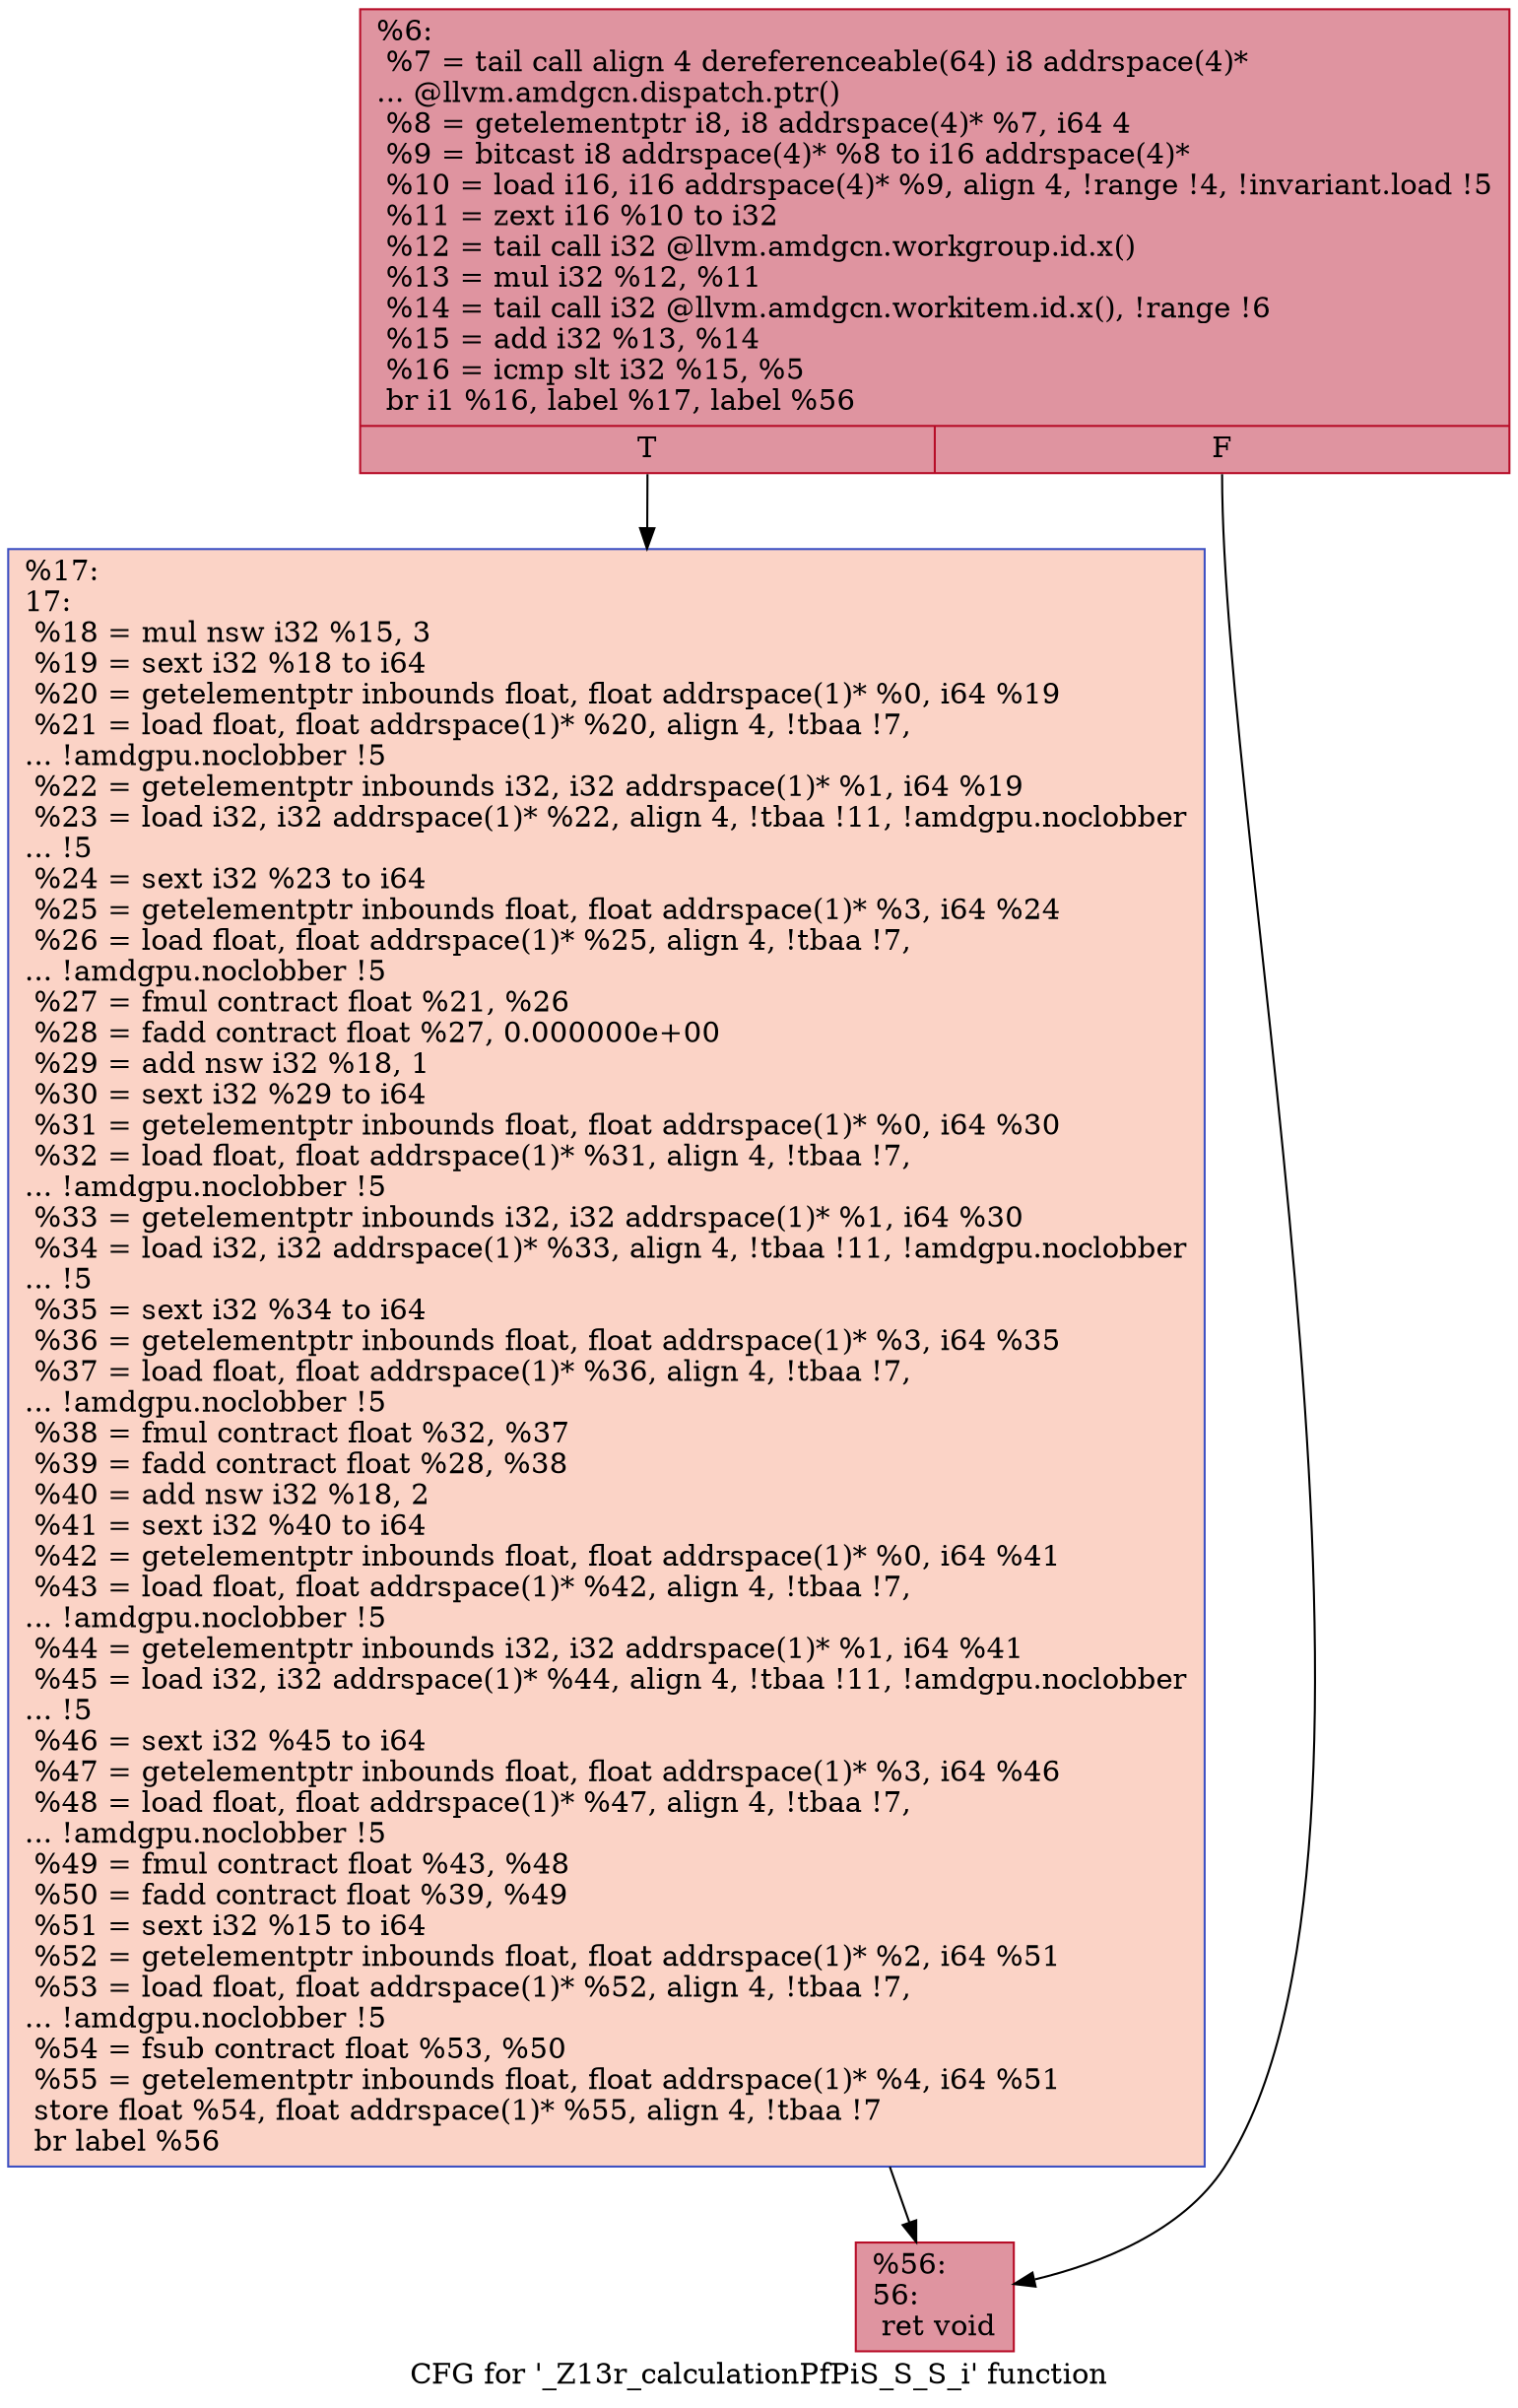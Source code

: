 digraph "CFG for '_Z13r_calculationPfPiS_S_S_i' function" {
	label="CFG for '_Z13r_calculationPfPiS_S_S_i' function";

	Node0x5b108d0 [shape=record,color="#b70d28ff", style=filled, fillcolor="#b70d2870",label="{%6:\l  %7 = tail call align 4 dereferenceable(64) i8 addrspace(4)*\l... @llvm.amdgcn.dispatch.ptr()\l  %8 = getelementptr i8, i8 addrspace(4)* %7, i64 4\l  %9 = bitcast i8 addrspace(4)* %8 to i16 addrspace(4)*\l  %10 = load i16, i16 addrspace(4)* %9, align 4, !range !4, !invariant.load !5\l  %11 = zext i16 %10 to i32\l  %12 = tail call i32 @llvm.amdgcn.workgroup.id.x()\l  %13 = mul i32 %12, %11\l  %14 = tail call i32 @llvm.amdgcn.workitem.id.x(), !range !6\l  %15 = add i32 %13, %14\l  %16 = icmp slt i32 %15, %5\l  br i1 %16, label %17, label %56\l|{<s0>T|<s1>F}}"];
	Node0x5b108d0:s0 -> Node0x5b111b0;
	Node0x5b108d0:s1 -> Node0x5b128a0;
	Node0x5b111b0 [shape=record,color="#3d50c3ff", style=filled, fillcolor="#f59c7d70",label="{%17:\l17:                                               \l  %18 = mul nsw i32 %15, 3\l  %19 = sext i32 %18 to i64\l  %20 = getelementptr inbounds float, float addrspace(1)* %0, i64 %19\l  %21 = load float, float addrspace(1)* %20, align 4, !tbaa !7,\l... !amdgpu.noclobber !5\l  %22 = getelementptr inbounds i32, i32 addrspace(1)* %1, i64 %19\l  %23 = load i32, i32 addrspace(1)* %22, align 4, !tbaa !11, !amdgpu.noclobber\l... !5\l  %24 = sext i32 %23 to i64\l  %25 = getelementptr inbounds float, float addrspace(1)* %3, i64 %24\l  %26 = load float, float addrspace(1)* %25, align 4, !tbaa !7,\l... !amdgpu.noclobber !5\l  %27 = fmul contract float %21, %26\l  %28 = fadd contract float %27, 0.000000e+00\l  %29 = add nsw i32 %18, 1\l  %30 = sext i32 %29 to i64\l  %31 = getelementptr inbounds float, float addrspace(1)* %0, i64 %30\l  %32 = load float, float addrspace(1)* %31, align 4, !tbaa !7,\l... !amdgpu.noclobber !5\l  %33 = getelementptr inbounds i32, i32 addrspace(1)* %1, i64 %30\l  %34 = load i32, i32 addrspace(1)* %33, align 4, !tbaa !11, !amdgpu.noclobber\l... !5\l  %35 = sext i32 %34 to i64\l  %36 = getelementptr inbounds float, float addrspace(1)* %3, i64 %35\l  %37 = load float, float addrspace(1)* %36, align 4, !tbaa !7,\l... !amdgpu.noclobber !5\l  %38 = fmul contract float %32, %37\l  %39 = fadd contract float %28, %38\l  %40 = add nsw i32 %18, 2\l  %41 = sext i32 %40 to i64\l  %42 = getelementptr inbounds float, float addrspace(1)* %0, i64 %41\l  %43 = load float, float addrspace(1)* %42, align 4, !tbaa !7,\l... !amdgpu.noclobber !5\l  %44 = getelementptr inbounds i32, i32 addrspace(1)* %1, i64 %41\l  %45 = load i32, i32 addrspace(1)* %44, align 4, !tbaa !11, !amdgpu.noclobber\l... !5\l  %46 = sext i32 %45 to i64\l  %47 = getelementptr inbounds float, float addrspace(1)* %3, i64 %46\l  %48 = load float, float addrspace(1)* %47, align 4, !tbaa !7,\l... !amdgpu.noclobber !5\l  %49 = fmul contract float %43, %48\l  %50 = fadd contract float %39, %49\l  %51 = sext i32 %15 to i64\l  %52 = getelementptr inbounds float, float addrspace(1)* %2, i64 %51\l  %53 = load float, float addrspace(1)* %52, align 4, !tbaa !7,\l... !amdgpu.noclobber !5\l  %54 = fsub contract float %53, %50\l  %55 = getelementptr inbounds float, float addrspace(1)* %4, i64 %51\l  store float %54, float addrspace(1)* %55, align 4, !tbaa !7\l  br label %56\l}"];
	Node0x5b111b0 -> Node0x5b128a0;
	Node0x5b128a0 [shape=record,color="#b70d28ff", style=filled, fillcolor="#b70d2870",label="{%56:\l56:                                               \l  ret void\l}"];
}
